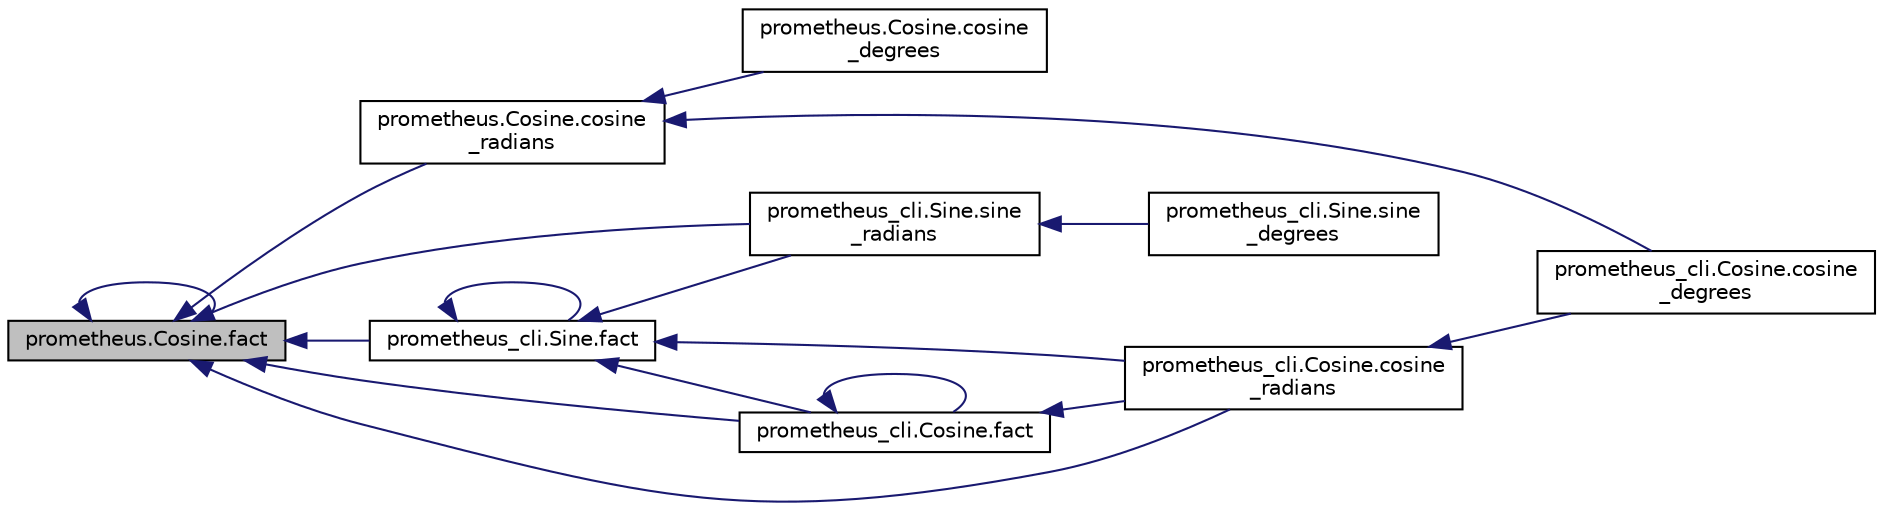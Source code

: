 digraph "prometheus.Cosine.fact"
{
  edge [fontname="Helvetica",fontsize="10",labelfontname="Helvetica",labelfontsize="10"];
  node [fontname="Helvetica",fontsize="10",shape=record];
  rankdir="LR";
  Node1 [label="prometheus.Cosine.fact",height=0.2,width=0.4,color="black", fillcolor="grey75", style="filled", fontcolor="black"];
  Node1 -> Node1 [dir="back",color="midnightblue",fontsize="10",style="solid",fontname="Helvetica"];
  Node1 -> Node2 [dir="back",color="midnightblue",fontsize="10",style="solid",fontname="Helvetica"];
  Node2 [label="prometheus.Cosine.cosine\l_radians",height=0.2,width=0.4,color="black", fillcolor="white", style="filled",URL="$classprometheus_1_1_cosine.html#a7e9ec76b84cbcf6a61689286056d466f"];
  Node2 -> Node3 [dir="back",color="midnightblue",fontsize="10",style="solid",fontname="Helvetica"];
  Node3 [label="prometheus.Cosine.cosine\l_degrees",height=0.2,width=0.4,color="black", fillcolor="white", style="filled",URL="$classprometheus_1_1_cosine.html#abc34ebfcb2d84a9e994844fa42a64ad3"];
  Node2 -> Node4 [dir="back",color="midnightblue",fontsize="10",style="solid",fontname="Helvetica"];
  Node4 [label="prometheus_cli.Cosine.cosine\l_degrees",height=0.2,width=0.4,color="black", fillcolor="white", style="filled",URL="$classprometheus__cli_1_1_cosine.html#a3a95304d800a9766a58a53ab33d36db8"];
  Node1 -> Node5 [dir="back",color="midnightblue",fontsize="10",style="solid",fontname="Helvetica"];
  Node5 [label="prometheus_cli.Sine.fact",height=0.2,width=0.4,color="black", fillcolor="white", style="filled",URL="$classprometheus__cli_1_1_sine.html#a18fd347866f39197b3dc6a355fc86c02"];
  Node5 -> Node5 [dir="back",color="midnightblue",fontsize="10",style="solid",fontname="Helvetica"];
  Node5 -> Node6 [dir="back",color="midnightblue",fontsize="10",style="solid",fontname="Helvetica"];
  Node6 [label="prometheus_cli.Sine.sine\l_radians",height=0.2,width=0.4,color="black", fillcolor="white", style="filled",URL="$classprometheus__cli_1_1_sine.html#ad4833c27f7d140d44ba6d2a699013055"];
  Node6 -> Node7 [dir="back",color="midnightblue",fontsize="10",style="solid",fontname="Helvetica"];
  Node7 [label="prometheus_cli.Sine.sine\l_degrees",height=0.2,width=0.4,color="black", fillcolor="white", style="filled",URL="$classprometheus__cli_1_1_sine.html#a4b8ce4d6d54e87062fe0e4e3d65e124f"];
  Node5 -> Node8 [dir="back",color="midnightblue",fontsize="10",style="solid",fontname="Helvetica"];
  Node8 [label="prometheus_cli.Cosine.fact",height=0.2,width=0.4,color="black", fillcolor="white", style="filled",URL="$classprometheus__cli_1_1_cosine.html#ad87135c928a05e0208cd007f9e1bccc8"];
  Node8 -> Node8 [dir="back",color="midnightblue",fontsize="10",style="solid",fontname="Helvetica"];
  Node8 -> Node9 [dir="back",color="midnightblue",fontsize="10",style="solid",fontname="Helvetica"];
  Node9 [label="prometheus_cli.Cosine.cosine\l_radians",height=0.2,width=0.4,color="black", fillcolor="white", style="filled",URL="$classprometheus__cli_1_1_cosine.html#a5c4b4a397cfecb63dc4352c482b89942"];
  Node9 -> Node4 [dir="back",color="midnightblue",fontsize="10",style="solid",fontname="Helvetica"];
  Node5 -> Node9 [dir="back",color="midnightblue",fontsize="10",style="solid",fontname="Helvetica"];
  Node1 -> Node6 [dir="back",color="midnightblue",fontsize="10",style="solid",fontname="Helvetica"];
  Node1 -> Node8 [dir="back",color="midnightblue",fontsize="10",style="solid",fontname="Helvetica"];
  Node1 -> Node9 [dir="back",color="midnightblue",fontsize="10",style="solid",fontname="Helvetica"];
}
